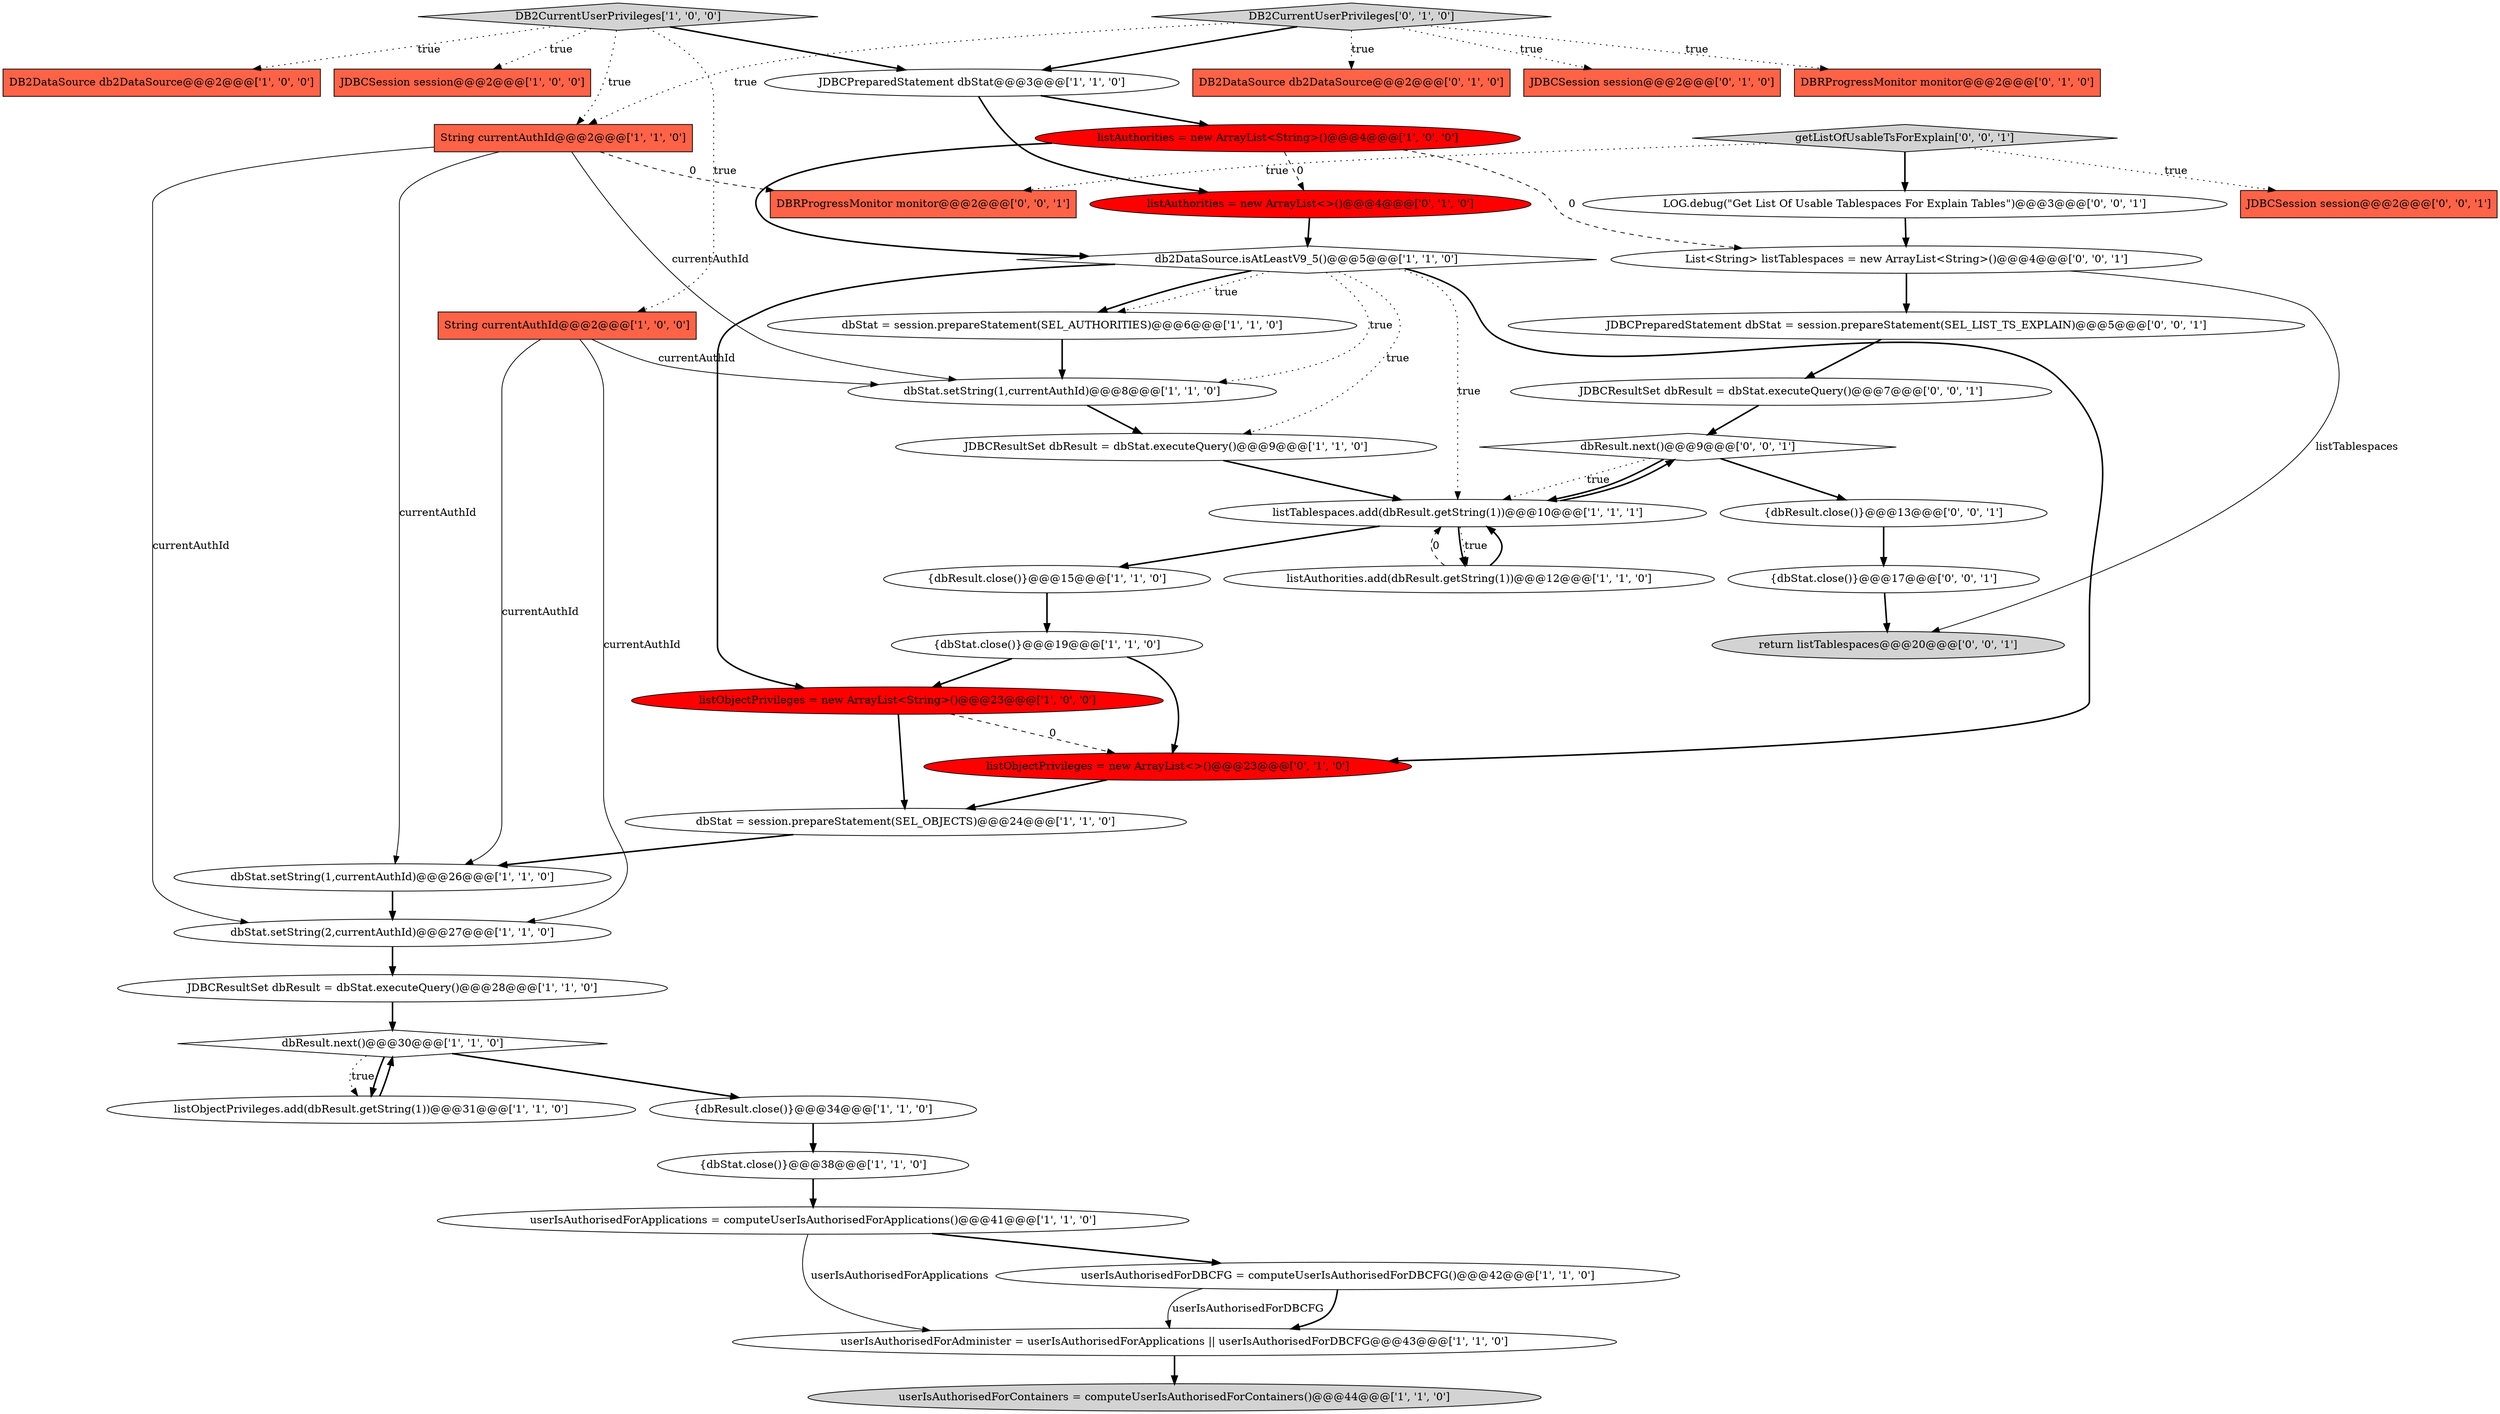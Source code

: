 digraph {
15 [style = filled, label = "listAuthorities = new ArrayList<String>()@@@4@@@['1', '0', '0']", fillcolor = red, shape = ellipse image = "AAA1AAABBB1BBB"];
14 [style = filled, label = "dbStat.setString(2,currentAuthId)@@@27@@@['1', '1', '0']", fillcolor = white, shape = ellipse image = "AAA0AAABBB1BBB"];
6 [style = filled, label = "listObjectPrivileges.add(dbResult.getString(1))@@@31@@@['1', '1', '0']", fillcolor = white, shape = ellipse image = "AAA0AAABBB1BBB"];
13 [style = filled, label = "userIsAuthorisedForAdminister = userIsAuthorisedForApplications || userIsAuthorisedForDBCFG@@@43@@@['1', '1', '0']", fillcolor = white, shape = ellipse image = "AAA0AAABBB1BBB"];
16 [style = filled, label = "{dbStat.close()}@@@19@@@['1', '1', '0']", fillcolor = white, shape = ellipse image = "AAA0AAABBB1BBB"];
26 [style = filled, label = "String currentAuthId@@@2@@@['1', '1', '0']", fillcolor = tomato, shape = box image = "AAA0AAABBB1BBB"];
2 [style = filled, label = "String currentAuthId@@@2@@@['1', '0', '0']", fillcolor = tomato, shape = box image = "AAA0AAABBB1BBB"];
10 [style = filled, label = "dbResult.next()@@@30@@@['1', '1', '0']", fillcolor = white, shape = diamond image = "AAA0AAABBB1BBB"];
27 [style = filled, label = "{dbResult.close()}@@@34@@@['1', '1', '0']", fillcolor = white, shape = ellipse image = "AAA0AAABBB1BBB"];
22 [style = filled, label = "DB2DataSource db2DataSource@@@2@@@['1', '0', '0']", fillcolor = tomato, shape = box image = "AAA0AAABBB1BBB"];
9 [style = filled, label = "userIsAuthorisedForApplications = computeUserIsAuthorisedForApplications()@@@41@@@['1', '1', '0']", fillcolor = white, shape = ellipse image = "AAA0AAABBB1BBB"];
39 [style = filled, label = "DBRProgressMonitor monitor@@@2@@@['0', '0', '1']", fillcolor = tomato, shape = box image = "AAA0AAABBB3BBB"];
19 [style = filled, label = "userIsAuthorisedForDBCFG = computeUserIsAuthorisedForDBCFG()@@@42@@@['1', '1', '0']", fillcolor = white, shape = ellipse image = "AAA0AAABBB1BBB"];
28 [style = filled, label = "DB2DataSource db2DataSource@@@2@@@['0', '1', '0']", fillcolor = tomato, shape = box image = "AAA0AAABBB2BBB"];
32 [style = filled, label = "JDBCSession session@@@2@@@['0', '1', '0']", fillcolor = tomato, shape = box image = "AAA0AAABBB2BBB"];
36 [style = filled, label = "List<String> listTablespaces = new ArrayList<String>()@@@4@@@['0', '0', '1']", fillcolor = white, shape = ellipse image = "AAA0AAABBB3BBB"];
31 [style = filled, label = "listObjectPrivileges = new ArrayList<>()@@@23@@@['0', '1', '0']", fillcolor = red, shape = ellipse image = "AAA1AAABBB2BBB"];
40 [style = filled, label = "return listTablespaces@@@20@@@['0', '0', '1']", fillcolor = lightgray, shape = ellipse image = "AAA0AAABBB3BBB"];
7 [style = filled, label = "JDBCPreparedStatement dbStat@@@3@@@['1', '1', '0']", fillcolor = white, shape = ellipse image = "AAA0AAABBB1BBB"];
38 [style = filled, label = "JDBCPreparedStatement dbStat = session.prepareStatement(SEL_LIST_TS_EXPLAIN)@@@5@@@['0', '0', '1']", fillcolor = white, shape = ellipse image = "AAA0AAABBB3BBB"];
43 [style = filled, label = "{dbStat.close()}@@@17@@@['0', '0', '1']", fillcolor = white, shape = ellipse image = "AAA0AAABBB3BBB"];
44 [style = filled, label = "getListOfUsableTsForExplain['0', '0', '1']", fillcolor = lightgray, shape = diamond image = "AAA0AAABBB3BBB"];
24 [style = filled, label = "dbStat.setString(1,currentAuthId)@@@26@@@['1', '1', '0']", fillcolor = white, shape = ellipse image = "AAA0AAABBB1BBB"];
12 [style = filled, label = "JDBCResultSet dbResult = dbStat.executeQuery()@@@28@@@['1', '1', '0']", fillcolor = white, shape = ellipse image = "AAA0AAABBB1BBB"];
17 [style = filled, label = "userIsAuthorisedForContainers = computeUserIsAuthorisedForContainers()@@@44@@@['1', '1', '0']", fillcolor = lightgray, shape = ellipse image = "AAA0AAABBB1BBB"];
3 [style = filled, label = "{dbResult.close()}@@@15@@@['1', '1', '0']", fillcolor = white, shape = ellipse image = "AAA0AAABBB1BBB"];
41 [style = filled, label = "dbResult.next()@@@9@@@['0', '0', '1']", fillcolor = white, shape = diamond image = "AAA0AAABBB3BBB"];
37 [style = filled, label = "JDBCSession session@@@2@@@['0', '0', '1']", fillcolor = tomato, shape = box image = "AAA0AAABBB3BBB"];
8 [style = filled, label = "db2DataSource.isAtLeastV9_5()@@@5@@@['1', '1', '0']", fillcolor = white, shape = diamond image = "AAA0AAABBB1BBB"];
11 [style = filled, label = "listObjectPrivileges = new ArrayList<String>()@@@23@@@['1', '0', '0']", fillcolor = red, shape = ellipse image = "AAA1AAABBB1BBB"];
4 [style = filled, label = "JDBCSession session@@@2@@@['1', '0', '0']", fillcolor = tomato, shape = box image = "AAA0AAABBB1BBB"];
1 [style = filled, label = "DB2CurrentUserPrivileges['1', '0', '0']", fillcolor = lightgray, shape = diamond image = "AAA0AAABBB1BBB"];
5 [style = filled, label = "listAuthorities.add(dbResult.getString(1))@@@12@@@['1', '1', '0']", fillcolor = white, shape = ellipse image = "AAA0AAABBB1BBB"];
25 [style = filled, label = "dbStat = session.prepareStatement(SEL_OBJECTS)@@@24@@@['1', '1', '0']", fillcolor = white, shape = ellipse image = "AAA0AAABBB1BBB"];
33 [style = filled, label = "listAuthorities = new ArrayList<>()@@@4@@@['0', '1', '0']", fillcolor = red, shape = ellipse image = "AAA1AAABBB2BBB"];
21 [style = filled, label = "{dbStat.close()}@@@38@@@['1', '1', '0']", fillcolor = white, shape = ellipse image = "AAA0AAABBB1BBB"];
18 [style = filled, label = "listTablespaces.add(dbResult.getString(1))@@@10@@@['1', '1', '1']", fillcolor = white, shape = ellipse image = "AAA0AAABBB1BBB"];
30 [style = filled, label = "DBRProgressMonitor monitor@@@2@@@['0', '1', '0']", fillcolor = tomato, shape = box image = "AAA0AAABBB2BBB"];
23 [style = filled, label = "dbStat.setString(1,currentAuthId)@@@8@@@['1', '1', '0']", fillcolor = white, shape = ellipse image = "AAA0AAABBB1BBB"];
34 [style = filled, label = "LOG.debug(\"Get List Of Usable Tablespaces For Explain Tables\")@@@3@@@['0', '0', '1']", fillcolor = white, shape = ellipse image = "AAA0AAABBB3BBB"];
42 [style = filled, label = "JDBCResultSet dbResult = dbStat.executeQuery()@@@7@@@['0', '0', '1']", fillcolor = white, shape = ellipse image = "AAA0AAABBB3BBB"];
29 [style = filled, label = "DB2CurrentUserPrivileges['0', '1', '0']", fillcolor = lightgray, shape = diamond image = "AAA0AAABBB2BBB"];
20 [style = filled, label = "JDBCResultSet dbResult = dbStat.executeQuery()@@@9@@@['1', '1', '0']", fillcolor = white, shape = ellipse image = "AAA0AAABBB1BBB"];
0 [style = filled, label = "dbStat = session.prepareStatement(SEL_AUTHORITIES)@@@6@@@['1', '1', '0']", fillcolor = white, shape = ellipse image = "AAA0AAABBB1BBB"];
35 [style = filled, label = "{dbResult.close()}@@@13@@@['0', '0', '1']", fillcolor = white, shape = ellipse image = "AAA0AAABBB3BBB"];
18->3 [style = bold, label=""];
42->41 [style = bold, label=""];
23->20 [style = bold, label=""];
10->6 [style = dotted, label="true"];
31->25 [style = bold, label=""];
16->11 [style = bold, label=""];
8->31 [style = bold, label=""];
10->27 [style = bold, label=""];
36->40 [style = solid, label="listTablespaces"];
1->22 [style = dotted, label="true"];
44->39 [style = dotted, label="true"];
2->23 [style = solid, label="currentAuthId"];
8->23 [style = dotted, label="true"];
41->18 [style = dotted, label="true"];
44->37 [style = dotted, label="true"];
26->23 [style = solid, label="currentAuthId"];
5->18 [style = bold, label=""];
1->4 [style = dotted, label="true"];
3->16 [style = bold, label=""];
35->43 [style = bold, label=""];
5->18 [style = dashed, label="0"];
38->42 [style = bold, label=""];
29->26 [style = dotted, label="true"];
15->36 [style = dashed, label="0"];
1->7 [style = bold, label=""];
9->13 [style = solid, label="userIsAuthorisedForApplications"];
10->6 [style = bold, label=""];
24->14 [style = bold, label=""];
8->0 [style = bold, label=""];
20->18 [style = bold, label=""];
43->40 [style = bold, label=""];
7->33 [style = bold, label=""];
25->24 [style = bold, label=""];
13->17 [style = bold, label=""];
12->10 [style = bold, label=""];
21->9 [style = bold, label=""];
1->26 [style = dotted, label="true"];
0->23 [style = bold, label=""];
19->13 [style = bold, label=""];
29->28 [style = dotted, label="true"];
11->31 [style = dashed, label="0"];
16->31 [style = bold, label=""];
2->24 [style = solid, label="currentAuthId"];
18->5 [style = bold, label=""];
14->12 [style = bold, label=""];
6->10 [style = bold, label=""];
34->36 [style = bold, label=""];
26->24 [style = solid, label="currentAuthId"];
44->34 [style = bold, label=""];
15->33 [style = dashed, label="0"];
19->13 [style = solid, label="userIsAuthorisedForDBCFG"];
29->30 [style = dotted, label="true"];
26->14 [style = solid, label="currentAuthId"];
9->19 [style = bold, label=""];
7->15 [style = bold, label=""];
29->7 [style = bold, label=""];
8->18 [style = dotted, label="true"];
8->0 [style = dotted, label="true"];
8->20 [style = dotted, label="true"];
18->5 [style = dotted, label="true"];
18->41 [style = bold, label=""];
36->38 [style = bold, label=""];
1->2 [style = dotted, label="true"];
8->11 [style = bold, label=""];
27->21 [style = bold, label=""];
33->8 [style = bold, label=""];
41->18 [style = bold, label=""];
15->8 [style = bold, label=""];
2->14 [style = solid, label="currentAuthId"];
29->32 [style = dotted, label="true"];
11->25 [style = bold, label=""];
26->39 [style = dashed, label="0"];
41->35 [style = bold, label=""];
}
